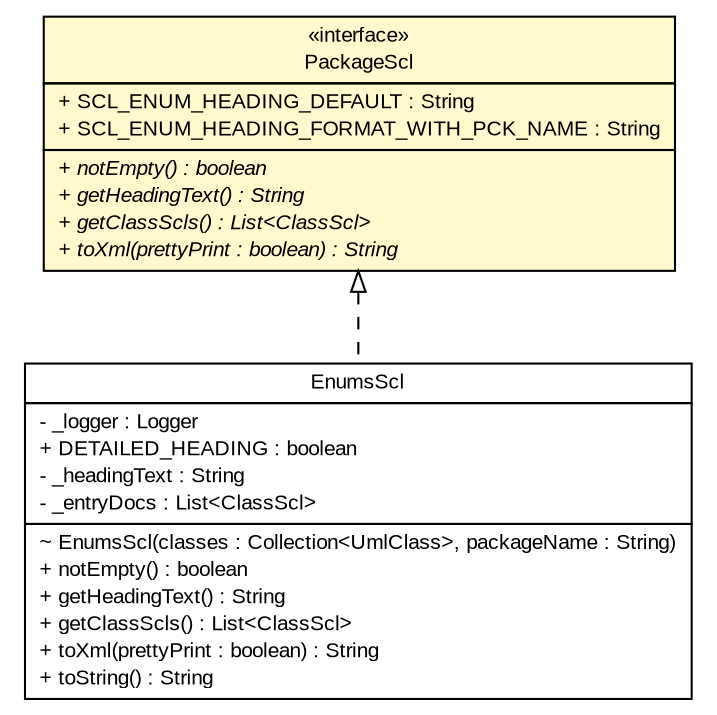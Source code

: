 #!/usr/local/bin/dot
#
# Class diagram 
# Generated by UMLGraph version R5_6_6-6-g3bdff0 (http://www.umlgraph.org/)
#

digraph G {
	edge [fontname="arial",fontsize=10,labelfontname="arial",labelfontsize=10];
	node [fontname="arial",fontsize=10,shape=plaintext];
	nodesep=0.25;
	ranksep=0.5;
	// org.tanjakostic.jcleancim.docgen.collector.PackageScl
	c152860 [label=<<table title="org.tanjakostic.jcleancim.docgen.collector.PackageScl" border="0" cellborder="1" cellspacing="0" cellpadding="2" port="p" bgcolor="lemonChiffon" href="./PackageScl.html">
		<tr><td><table border="0" cellspacing="0" cellpadding="1">
<tr><td align="center" balign="center"> &#171;interface&#187; </td></tr>
<tr><td align="center" balign="center"> PackageScl </td></tr>
		</table></td></tr>
		<tr><td><table border="0" cellspacing="0" cellpadding="1">
<tr><td align="left" balign="left"> + SCL_ENUM_HEADING_DEFAULT : String </td></tr>
<tr><td align="left" balign="left"> + SCL_ENUM_HEADING_FORMAT_WITH_PCK_NAME : String </td></tr>
		</table></td></tr>
		<tr><td><table border="0" cellspacing="0" cellpadding="1">
<tr><td align="left" balign="left"><font face="Arial Italic" point-size="10.0"> + notEmpty() : boolean </font></td></tr>
<tr><td align="left" balign="left"><font face="Arial Italic" point-size="10.0"> + getHeadingText() : String </font></td></tr>
<tr><td align="left" balign="left"><font face="Arial Italic" point-size="10.0"> + getClassScls() : List&lt;ClassScl&gt; </font></td></tr>
<tr><td align="left" balign="left"><font face="Arial Italic" point-size="10.0"> + toXml(prettyPrint : boolean) : String </font></td></tr>
		</table></td></tr>
		</table>>, URL="./PackageScl.html", fontname="arial", fontcolor="black", fontsize=10.0];
	// org.tanjakostic.jcleancim.docgen.collector.impl.EnumsScl
	c152890 [label=<<table title="org.tanjakostic.jcleancim.docgen.collector.impl.EnumsScl" border="0" cellborder="1" cellspacing="0" cellpadding="2" port="p" href="./impl/EnumsScl.html">
		<tr><td><table border="0" cellspacing="0" cellpadding="1">
<tr><td align="center" balign="center"> EnumsScl </td></tr>
		</table></td></tr>
		<tr><td><table border="0" cellspacing="0" cellpadding="1">
<tr><td align="left" balign="left"> - _logger : Logger </td></tr>
<tr><td align="left" balign="left"> + DETAILED_HEADING : boolean </td></tr>
<tr><td align="left" balign="left"> - _headingText : String </td></tr>
<tr><td align="left" balign="left"> - _entryDocs : List&lt;ClassScl&gt; </td></tr>
		</table></td></tr>
		<tr><td><table border="0" cellspacing="0" cellpadding="1">
<tr><td align="left" balign="left"> ~ EnumsScl(classes : Collection&lt;UmlClass&gt;, packageName : String) </td></tr>
<tr><td align="left" balign="left"> + notEmpty() : boolean </td></tr>
<tr><td align="left" balign="left"> + getHeadingText() : String </td></tr>
<tr><td align="left" balign="left"> + getClassScls() : List&lt;ClassScl&gt; </td></tr>
<tr><td align="left" balign="left"> + toXml(prettyPrint : boolean) : String </td></tr>
<tr><td align="left" balign="left"> + toString() : String </td></tr>
		</table></td></tr>
		</table>>, URL="./impl/EnumsScl.html", fontname="arial", fontcolor="black", fontsize=10.0];
	//org.tanjakostic.jcleancim.docgen.collector.impl.EnumsScl implements org.tanjakostic.jcleancim.docgen.collector.PackageScl
	c152860:p -> c152890:p [dir=back,arrowtail=empty,style=dashed];
}

